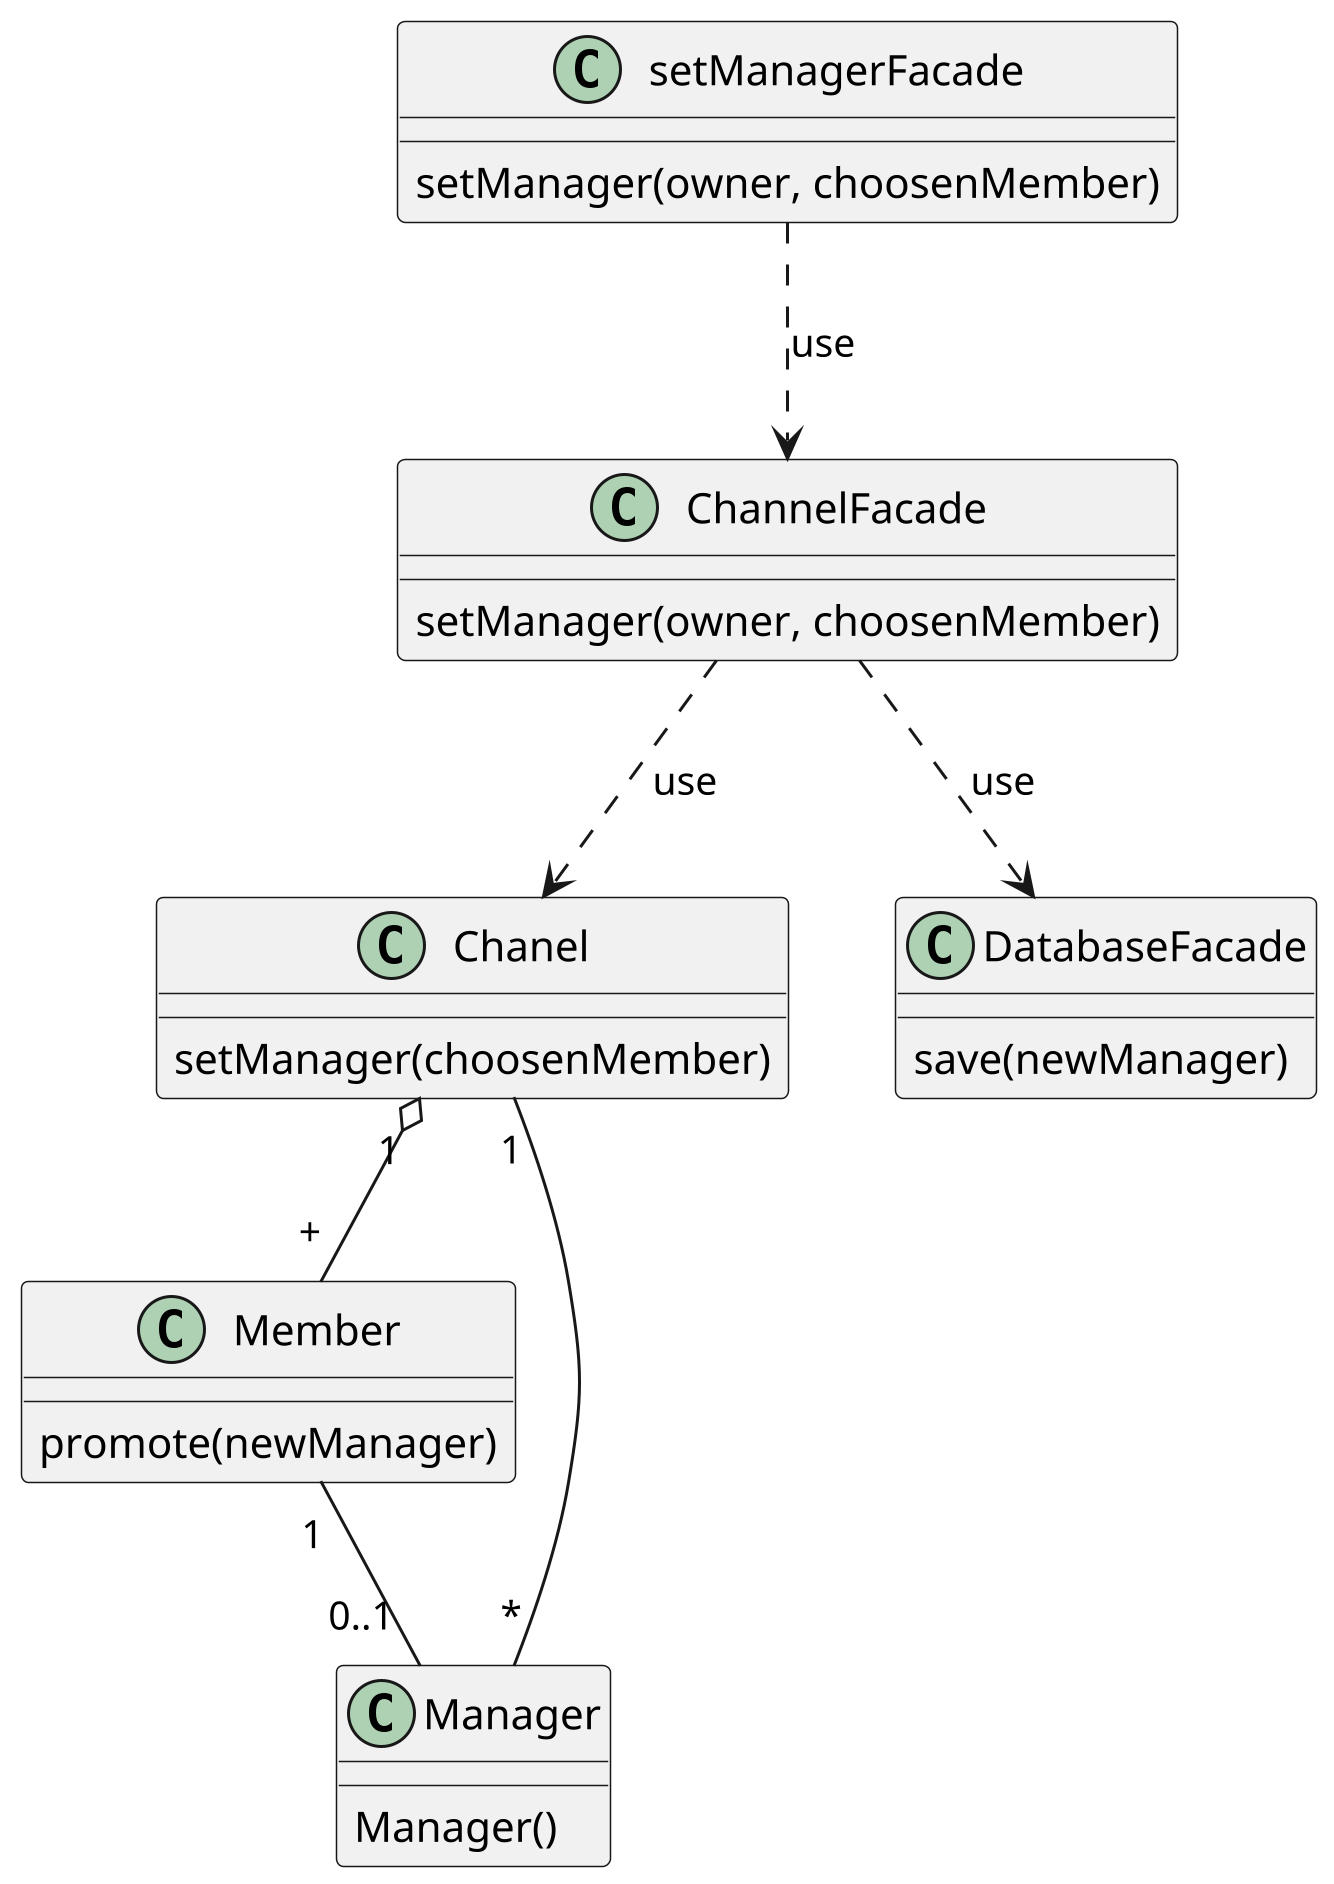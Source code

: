 @startuml choose_manager


scale 3
skinparam DefaultFontName B Nazanin
skinparam ArrowMessageAlignment right


class "Chanel" as chanel {
    setManager(choosenMember)
}

class "Member" as member {
    promote(newManager)
}

class "Manager" as manager {
    Manager()
}

class setManagerFacade {
    setManager(owner, choosenMember)
}

class ChannelFacade {
    setManager(owner, choosenMember)
}


class "DatabaseFacade" {
    save(newManager)
}

chanel "            1" o-- "            +" member
member "        1" -- "          0..1" manager
chanel "1" -- "*" manager
setManagerFacade ..> ChannelFacade :use
ChannelFacade ..> chanel :use
ChannelFacade ..> DatabaseFacade :use

@enduml
